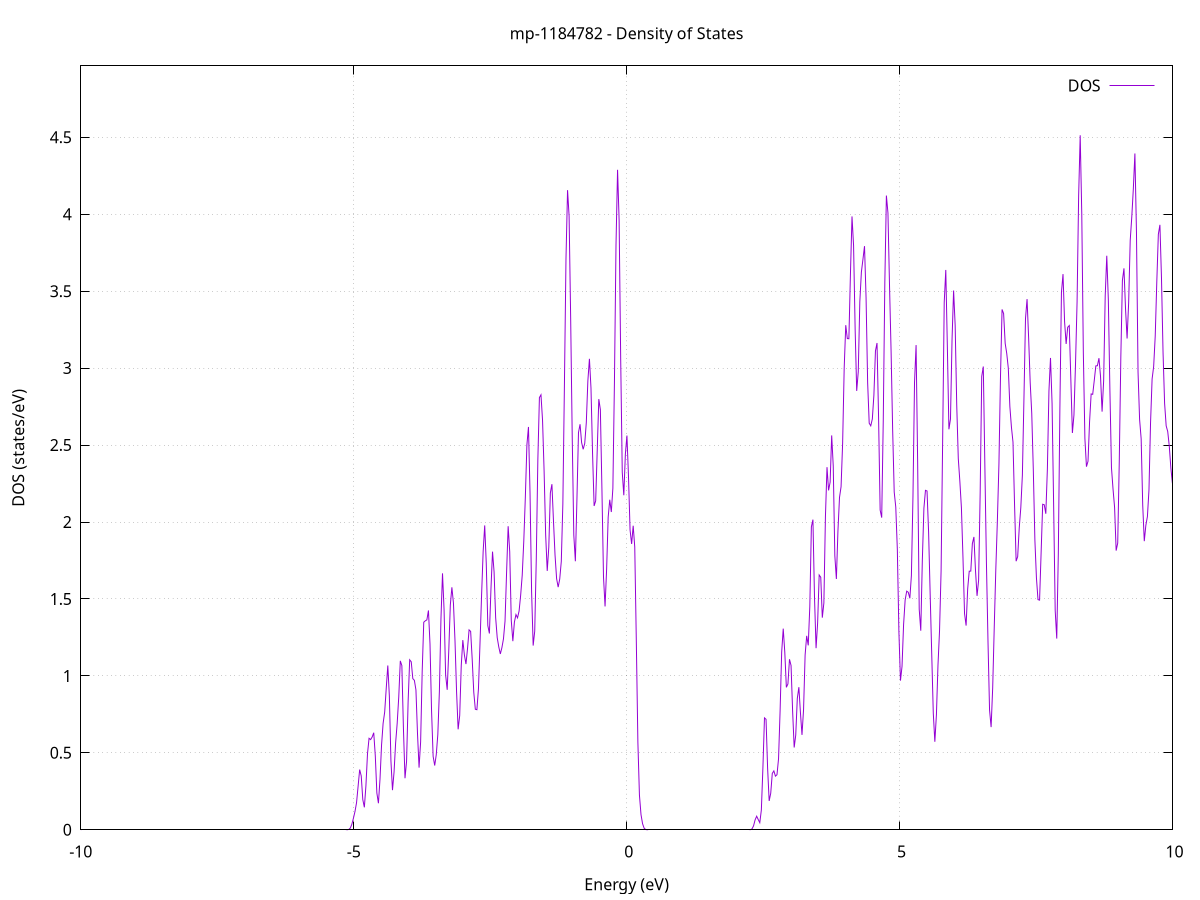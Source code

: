 set title 'mp-1184782 - Density of States'
set xlabel 'Energy (eV)'
set ylabel 'DOS (states/eV)'
set grid
set xrange [-10:10]
set yrange [0:4.964]
set xzeroaxis lt -1
set terminal png size 800,600
set output 'mp-1184782_dos_gnuplot.png'
plot '-' using 1:2 with lines title 'DOS'
-20.009600 0.000000
-19.980900 0.000000
-19.952300 0.000000
-19.923700 0.000000
-19.895000 0.000000
-19.866400 0.000000
-19.837800 0.000000
-19.809100 0.000000
-19.780500 0.000000
-19.751900 0.000000
-19.723200 0.000000
-19.694600 0.000000
-19.666000 0.000000
-19.637300 0.000000
-19.608700 0.000000
-19.580100 0.000000
-19.551400 0.000000
-19.522800 0.000000
-19.494200 0.000000
-19.465500 0.000000
-19.436900 0.000000
-19.408300 0.000000
-19.379600 0.000000
-19.351000 0.000000
-19.322400 0.000000
-19.293700 0.000000
-19.265100 0.000000
-19.236500 0.000000
-19.207800 0.000000
-19.179200 0.000000
-19.150600 0.000000
-19.121900 0.000000
-19.093300 0.000000
-19.064700 0.000000
-19.036000 0.000000
-19.007400 0.000000
-18.978800 0.000000
-18.950100 0.000000
-18.921500 0.000000
-18.892900 0.000000
-18.864200 0.000000
-18.835600 0.000000
-18.807000 0.000000
-18.778300 0.000000
-18.749700 0.000000
-18.721100 0.000000
-18.692400 0.000000
-18.663800 0.000000
-18.635200 0.000000
-18.606500 0.000000
-18.577900 0.000000
-18.549300 0.000000
-18.520600 0.000000
-18.492000 0.000000
-18.463400 0.000000
-18.434700 0.000000
-18.406100 0.000000
-18.377500 0.000000
-18.348800 0.000000
-18.320200 0.000000
-18.291600 0.000000
-18.262900 0.000000
-18.234300 0.000000
-18.205700 0.000000
-18.177000 0.000000
-18.148400 0.000000
-18.119800 0.000000
-18.091100 0.000000
-18.062500 0.000000
-18.033900 0.000000
-18.005200 0.000000
-17.976600 0.000000
-17.948000 0.000000
-17.919300 0.000000
-17.890700 0.000000
-17.862100 0.000000
-17.833400 0.000000
-17.804800 0.000000
-17.776100 0.000000
-17.747500 0.000000
-17.718900 0.000000
-17.690200 0.000000
-17.661600 0.000000
-17.633000 0.000000
-17.604300 0.000000
-17.575700 0.000200
-17.547100 0.007200
-17.518400 0.168900
-17.489800 2.108100
-17.461200 14.112600
-17.432500 50.822500
-17.403900 98.704500
-17.375300 103.528600
-17.346600 58.647800
-17.318000 17.920100
-17.289400 2.946100
-17.260700 0.259800
-17.232100 0.012200
-17.203500 0.000300
-17.174800 0.000000
-17.146200 0.000000
-17.117600 0.000000
-17.088900 0.000000
-17.060300 0.000000
-17.031700 0.000000
-17.003000 0.000000
-16.974400 0.000000
-16.945800 0.000000
-16.917100 0.000000
-16.888500 0.000000
-16.859900 0.000000
-16.831200 0.000000
-16.802600 0.000000
-16.774000 0.000000
-16.745300 0.000000
-16.716700 0.000000
-16.688100 0.000000
-16.659400 0.000000
-16.630800 0.000000
-16.602200 0.000000
-16.573500 0.000000
-16.544900 0.000000
-16.516300 0.000000
-16.487600 0.000000
-16.459000 0.000000
-16.430400 0.000000
-16.401700 0.000000
-16.373100 0.000000
-16.344500 0.000000
-16.315800 0.000000
-16.287200 0.000000
-16.258600 0.000000
-16.229900 0.000000
-16.201300 0.000000
-16.172700 0.000000
-16.144000 0.000000
-16.115400 0.000000
-16.086800 0.000000
-16.058100 0.000000
-16.029500 0.000000
-16.000900 0.000000
-15.972200 0.000000
-15.943600 0.000000
-15.915000 0.000000
-15.886300 0.000000
-15.857700 0.000000
-15.829100 0.000000
-15.800400 0.000000
-15.771800 0.000000
-15.743200 0.000000
-15.714500 0.000000
-15.685900 0.000000
-15.657300 0.000000
-15.628600 0.000000
-15.600000 0.000000
-15.571400 0.000000
-15.542700 0.000000
-15.514100 0.000000
-15.485500 0.000000
-15.456800 0.000000
-15.428200 0.000000
-15.399600 0.000000
-15.370900 0.000000
-15.342300 0.000000
-15.313700 0.000000
-15.285000 0.000000
-15.256400 0.000000
-15.227700 0.000000
-15.199100 0.000000
-15.170500 0.000000
-15.141800 0.000000
-15.113200 0.000000
-15.084600 0.000000
-15.055900 0.000000
-15.027300 0.000000
-14.998700 0.000000
-14.970000 0.000000
-14.941400 0.000000
-14.912800 0.000000
-14.884100 0.000000
-14.855500 0.000000
-14.826900 0.000000
-14.798200 0.000000
-14.769600 0.000000
-14.741000 0.000000
-14.712300 0.000000
-14.683700 0.000000
-14.655100 0.000000
-14.626400 0.000000
-14.597800 0.000000
-14.569200 0.000000
-14.540500 0.000000
-14.511900 0.000000
-14.483300 0.000000
-14.454600 0.000000
-14.426000 0.000000
-14.397400 0.000000
-14.368700 0.000000
-14.340100 0.000000
-14.311500 0.000000
-14.282800 0.000000
-14.254200 0.000000
-14.225600 0.000000
-14.196900 0.000000
-14.168300 0.000000
-14.139700 0.000000
-14.111000 0.000000
-14.082400 0.000000
-14.053800 0.000000
-14.025100 0.000000
-13.996500 0.000000
-13.967900 0.000000
-13.939200 0.000000
-13.910600 0.000000
-13.882000 0.000000
-13.853300 0.000000
-13.824700 0.000000
-13.796100 0.000000
-13.767400 0.000000
-13.738800 0.000000
-13.710200 0.000000
-13.681500 0.000000
-13.652900 0.000000
-13.624300 0.000000
-13.595600 0.000000
-13.567000 0.000000
-13.538400 0.000000
-13.509700 0.000000
-13.481100 0.000000
-13.452500 0.000000
-13.423800 0.000000
-13.395200 0.000000
-13.366600 0.000000
-13.337900 0.000000
-13.309300 0.000000
-13.280700 0.000000
-13.252000 0.000000
-13.223400 0.000000
-13.194800 0.000000
-13.166100 0.000000
-13.137500 0.000000
-13.108900 0.000000
-13.080200 0.000000
-13.051600 0.000000
-13.023000 0.000000
-12.994300 0.000000
-12.965700 0.000000
-12.937100 0.000000
-12.908400 0.000000
-12.879800 0.000000
-12.851200 0.000000
-12.822500 0.000000
-12.793900 0.000000
-12.765300 0.000000
-12.736600 0.000000
-12.708000 0.000000
-12.679400 0.000000
-12.650700 0.000000
-12.622100 0.000000
-12.593400 0.000000
-12.564800 0.000000
-12.536200 0.000000
-12.507500 0.000000
-12.478900 0.000000
-12.450300 0.000000
-12.421600 0.000000
-12.393000 0.000000
-12.364400 0.000000
-12.335700 0.000000
-12.307100 0.000000
-12.278500 0.000000
-12.249800 0.000000
-12.221200 0.000000
-12.192600 0.000000
-12.163900 0.000000
-12.135300 0.000000
-12.106700 0.000000
-12.078000 0.000000
-12.049400 0.000000
-12.020800 0.000000
-11.992100 0.000000
-11.963500 0.000000
-11.934900 0.000000
-11.906200 0.000000
-11.877600 0.000000
-11.849000 0.000000
-11.820300 0.000000
-11.791700 0.000000
-11.763100 0.000000
-11.734400 0.000000
-11.705800 0.000000
-11.677200 0.000000
-11.648500 0.000000
-11.619900 0.000000
-11.591300 0.000000
-11.562600 0.000000
-11.534000 0.000000
-11.505400 0.000000
-11.476700 0.000000
-11.448100 0.000000
-11.419500 0.000000
-11.390800 0.000000
-11.362200 0.000000
-11.333600 0.000000
-11.304900 0.000000
-11.276300 0.000000
-11.247700 0.000000
-11.219000 0.000000
-11.190400 0.000000
-11.161800 0.000000
-11.133100 0.000000
-11.104500 0.000000
-11.075900 0.000000
-11.047200 0.000000
-11.018600 0.000000
-10.990000 0.000000
-10.961300 0.000000
-10.932700 0.000000
-10.904100 0.001000
-10.875400 0.015600
-10.846800 0.142900
-10.818200 0.779100
-10.789500 2.747500
-10.760900 7.233100
-10.732300 16.437100
-10.703600 32.736500
-10.675000 53.286000
-10.646400 69.984600
-10.617700 79.419700
-10.589100 84.068600
-10.560500 84.716300
-10.531800 83.604900
-10.503200 86.024400
-10.474600 90.866500
-10.445900 90.489000
-10.417300 83.223900
-10.388700 73.594700
-10.360000 58.027000
-10.331400 34.004800
-10.302800 12.917500
-10.274100 2.966200
-10.245500 0.397800
-10.216900 0.030600
-10.188200 0.001300
-10.159600 0.000000
-10.131000 0.000000
-10.102300 0.000000
-10.073700 0.000000
-10.045000 0.000000
-10.016400 0.000000
-9.987800 0.000000
-9.959100 0.000000
-9.930500 0.000000
-9.901900 0.000000
-9.873200 0.000000
-9.844600 0.000000
-9.816000 0.000000
-9.787300 0.000000
-9.758700 0.000000
-9.730100 0.000000
-9.701400 0.000000
-9.672800 0.000000
-9.644200 0.000000
-9.615500 0.000000
-9.586900 0.000000
-9.558300 0.000000
-9.529600 0.000000
-9.501000 0.000000
-9.472400 0.000000
-9.443700 0.000000
-9.415100 0.000000
-9.386500 0.000000
-9.357800 0.000000
-9.329200 0.000000
-9.300600 0.000000
-9.271900 0.000000
-9.243300 0.000000
-9.214700 0.000000
-9.186000 0.000000
-9.157400 0.000000
-9.128800 0.000000
-9.100100 0.000000
-9.071500 0.000000
-9.042900 0.000000
-9.014200 0.000000
-8.985600 0.000000
-8.957000 0.000000
-8.928300 0.000000
-8.899700 0.000000
-8.871100 0.000000
-8.842400 0.000000
-8.813800 0.000000
-8.785200 0.000000
-8.756500 0.000000
-8.727900 0.000000
-8.699300 0.000000
-8.670600 0.000000
-8.642000 0.000000
-8.613400 0.000000
-8.584700 0.000000
-8.556100 0.000000
-8.527500 0.000000
-8.498800 0.000000
-8.470200 0.000000
-8.441600 0.000000
-8.412900 0.000000
-8.384300 0.000000
-8.355700 0.000000
-8.327000 0.000000
-8.298400 0.000000
-8.269800 0.000000
-8.241100 0.000000
-8.212500 0.000000
-8.183900 0.000000
-8.155200 0.000000
-8.126600 0.000000
-8.098000 0.000000
-8.069300 0.000000
-8.040700 0.000000
-8.012100 0.000000
-7.983400 0.000000
-7.954800 0.000000
-7.926200 0.000000
-7.897500 0.000000
-7.868900 0.000000
-7.840300 0.000000
-7.811600 0.000000
-7.783000 0.000000
-7.754400 0.000000
-7.725700 0.000000
-7.697100 0.000000
-7.668500 0.000000
-7.639800 0.000000
-7.611200 0.000000
-7.582600 0.000000
-7.553900 0.000000
-7.525300 0.000000
-7.496700 0.000000
-7.468000 0.000000
-7.439400 0.000000
-7.410700 0.000000
-7.382100 0.000000
-7.353500 0.000000
-7.324800 0.000000
-7.296200 0.000000
-7.267600 0.000000
-7.238900 0.000000
-7.210300 0.000000
-7.181700 0.000000
-7.153000 0.000000
-7.124400 0.000000
-7.095800 0.000000
-7.067100 0.000000
-7.038500 0.000000
-7.009900 0.000000
-6.981200 0.000000
-6.952600 0.000000
-6.924000 0.000000
-6.895300 0.000000
-6.866700 0.000000
-6.838100 0.000000
-6.809400 0.000000
-6.780800 0.000000
-6.752200 0.000000
-6.723500 0.000000
-6.694900 0.000000
-6.666300 0.000000
-6.637600 0.000000
-6.609000 0.000000
-6.580400 0.000000
-6.551700 0.000000
-6.523100 0.000000
-6.494500 0.000000
-6.465800 0.000000
-6.437200 0.000000
-6.408600 0.000000
-6.379900 0.000000
-6.351300 0.000000
-6.322700 0.000000
-6.294000 0.000000
-6.265400 0.000000
-6.236800 0.000000
-6.208100 0.000000
-6.179500 0.000000
-6.150900 0.000000
-6.122200 0.000000
-6.093600 0.000000
-6.065000 0.000000
-6.036300 0.000000
-6.007700 0.000000
-5.979100 0.000000
-5.950400 0.000000
-5.921800 0.000000
-5.893200 0.000000
-5.864500 0.000000
-5.835900 0.000000
-5.807300 0.000000
-5.778600 0.000000
-5.750000 0.000000
-5.721400 0.000000
-5.692700 0.000000
-5.664100 0.000000
-5.635500 0.000000
-5.606800 0.000000
-5.578200 0.000000
-5.549600 0.000000
-5.520900 0.000000
-5.492300 0.000000
-5.463700 0.000000
-5.435000 0.000000
-5.406400 0.000000
-5.377800 0.000000
-5.349100 0.000000
-5.320500 0.000000
-5.291900 0.000000
-5.263200 0.000000
-5.234600 0.000000
-5.206000 0.000000
-5.177300 0.000000
-5.148700 0.000000
-5.120100 0.000200
-5.091400 0.002000
-5.062800 0.011100
-5.034200 0.035800
-5.005500 0.074800
-4.976900 0.118400
-4.948300 0.175700
-4.919600 0.282800
-4.891000 0.391100
-4.862300 0.349700
-4.833700 0.196100
-4.805100 0.145900
-4.776400 0.286200
-4.747800 0.493100
-4.719200 0.594400
-4.690500 0.586100
-4.661900 0.603000
-4.633300 0.630700
-4.604600 0.479900
-4.576000 0.239100
-4.547400 0.172400
-4.518700 0.327500
-4.490100 0.550400
-4.461500 0.691500
-4.432800 0.764900
-4.404200 0.919300
-4.375600 1.067400
-4.346900 0.868000
-4.318300 0.448400
-4.289700 0.257600
-4.261000 0.375200
-4.232400 0.564500
-4.203800 0.691000
-4.175100 0.862700
-4.146500 1.097700
-4.117900 1.066600
-4.089200 0.657700
-4.060600 0.334800
-4.032000 0.443500
-4.003300 0.832800
-3.974700 1.104500
-3.946100 1.091500
-3.917400 0.982300
-3.888800 0.971100
-3.860200 0.908900
-3.831500 0.624500
-3.802900 0.403700
-3.774300 0.570900
-3.745600 1.029200
-3.717000 1.348800
-3.688400 1.357800
-3.659700 1.364000
-3.631100 1.425200
-3.602500 1.207300
-3.573800 0.770100
-3.545200 0.477400
-3.516600 0.417400
-3.487900 0.487500
-3.459300 0.618900
-3.430700 0.897800
-3.402000 1.369000
-3.373400 1.666400
-3.344800 1.430300
-3.316100 1.005400
-3.287500 0.909600
-3.258900 1.161500
-3.230200 1.460700
-3.201600 1.575400
-3.173000 1.473100
-3.144300 1.225500
-3.115700 0.896300
-3.087100 0.652800
-3.058400 0.742300
-3.029800 1.068800
-3.001200 1.232600
-2.972500 1.135900
-2.943900 1.076900
-2.915300 1.176600
-2.886600 1.299000
-2.858000 1.289200
-2.829400 1.108200
-2.800700 0.893300
-2.772100 0.783200
-2.743500 0.780200
-2.714800 0.916600
-2.686200 1.215500
-2.657600 1.523700
-2.628900 1.807800
-2.600300 1.977600
-2.571700 1.730500
-2.543000 1.326700
-2.514400 1.275600
-2.485800 1.564100
-2.457100 1.807300
-2.428500 1.675800
-2.399900 1.378600
-2.371200 1.248500
-2.342600 1.188500
-2.314000 1.142600
-2.285300 1.183400
-2.256700 1.240600
-2.228000 1.355900
-2.199400 1.673400
-2.170800 1.972500
-2.142100 1.806500
-2.113500 1.360400
-2.084900 1.225800
-2.056200 1.349700
-2.027600 1.398600
-1.999000 1.377200
-1.970300 1.421800
-1.941700 1.524300
-1.913100 1.653900
-1.884400 1.876000
-1.855800 2.161900
-1.827200 2.501900
-1.798500 2.617600
-1.769900 2.188000
-1.741300 1.547600
-1.712600 1.196900
-1.684000 1.290100
-1.655400 1.760100
-1.626700 2.406100
-1.598100 2.808700
-1.569500 2.826500
-1.540800 2.661400
-1.512200 2.331000
-1.483600 1.916200
-1.454900 1.682100
-1.426300 1.836300
-1.397700 2.189000
-1.369000 2.245700
-1.340400 2.005800
-1.311800 1.784500
-1.283100 1.631600
-1.254500 1.576800
-1.225900 1.629400
-1.197200 1.744300
-1.168600 2.119400
-1.140000 2.888700
-1.111300 3.709500
-1.082700 4.156500
-1.054100 3.987100
-1.025400 3.320300
-0.996800 2.548400
-0.968200 1.914900
-0.939500 1.744900
-0.910900 2.145800
-0.882300 2.580800
-0.853600 2.635200
-0.825000 2.516200
-0.796400 2.472500
-0.767700 2.510600
-0.739100 2.645900
-0.710500 2.917200
-0.681800 3.060500
-0.653200 2.870300
-0.624600 2.446400
-0.595900 2.104300
-0.567300 2.137400
-0.538700 2.466800
-0.510000 2.798700
-0.481400 2.730600
-0.452800 2.213100
-0.424100 1.642900
-0.395500 1.451100
-0.366900 1.692200
-0.338200 2.031800
-0.309600 2.144600
-0.281000 2.065000
-0.252300 2.218900
-0.223700 2.906000
-0.195100 3.797800
-0.166400 4.288800
-0.137800 3.960800
-0.109200 3.063400
-0.080500 2.323800
-0.051900 2.173800
-0.023300 2.441800
0.005400 2.561800
0.034000 2.295100
0.062600 1.948400
0.091300 1.857300
0.119900 1.975700
0.148500 1.837900
0.177200 1.225300
0.205800 0.569600
0.234400 0.225200
0.263100 0.098500
0.291700 0.039300
0.320400 0.010400
0.349000 0.001600
0.377600 0.000100
0.406300 0.000000
0.434900 0.000000
0.463500 0.000000
0.492200 0.000000
0.520800 0.000000
0.549400 0.000000
0.578100 0.000000
0.606700 0.000000
0.635300 0.000000
0.664000 0.000000
0.692600 0.000000
0.721200 0.000000
0.749900 0.000000
0.778500 0.000000
0.807100 0.000000
0.835800 0.000000
0.864400 0.000000
0.893000 0.000000
0.921700 0.000000
0.950300 0.000000
0.978900 0.000000
1.007600 0.000000
1.036200 0.000000
1.064800 0.000000
1.093500 0.000000
1.122100 0.000000
1.150700 0.000000
1.179400 0.000000
1.208000 0.000000
1.236600 0.000000
1.265300 0.000000
1.293900 0.000000
1.322500 0.000000
1.351200 0.000000
1.379800 0.000000
1.408400 0.000000
1.437100 0.000000
1.465700 0.000000
1.494300 0.000000
1.523000 0.000000
1.551600 0.000000
1.580200 0.000000
1.608900 0.000000
1.637500 0.000000
1.666100 0.000000
1.694800 0.000000
1.723400 0.000000
1.752000 0.000000
1.780700 0.000000
1.809300 0.000000
1.837900 0.000000
1.866600 0.000000
1.895200 0.000000
1.923800 0.000000
1.952500 0.000000
1.981100 0.000000
2.009700 0.000000
2.038400 0.000000
2.067000 0.000000
2.095600 0.000000
2.124300 0.000000
2.152900 0.000000
2.181500 0.000000
2.210200 0.000000
2.238800 0.000000
2.267400 0.000600
2.296100 0.005300
2.324700 0.025300
2.353300 0.064300
2.382000 0.088000
2.410600 0.066400
2.439200 0.046000
2.467900 0.128700
2.496500 0.405000
2.525100 0.727000
2.553800 0.717800
2.582400 0.400100
2.611000 0.187500
2.639700 0.237700
2.668300 0.366500
2.696900 0.382500
2.725600 0.348500
2.754200 0.357600
2.782800 0.461800
2.811500 0.774800
2.840100 1.154700
2.868700 1.306900
2.897400 1.152100
2.926000 0.925600
2.954700 0.947600
2.983300 1.108100
3.011900 1.067500
3.040600 0.771200
3.069200 0.534800
3.097800 0.615200
3.126500 0.853400
3.155100 0.926600
3.183700 0.761800
3.212400 0.616600
3.241000 0.780900
3.269600 1.135700
3.298300 1.260100
3.326900 1.198400
3.355500 1.450900
3.384200 1.968400
3.412800 2.015400
3.441400 1.513700
3.470100 1.180000
3.498700 1.343700
3.527300 1.655600
3.556000 1.641100
3.584600 1.378400
3.613200 1.473800
3.641900 2.035700
3.670500 2.356400
3.699100 2.205500
3.727800 2.258800
3.756400 2.562400
3.785000 2.363400
3.813700 1.781700
3.842300 1.629600
3.870900 1.941900
3.899600 2.159800
3.928200 2.229300
3.956800 2.511200
3.985500 3.001400
4.014100 3.279000
4.042700 3.191800
4.071400 3.190900
4.100000 3.612700
4.128600 3.985600
4.157300 3.796900
4.185900 3.256100
4.214500 2.851800
4.243200 2.976300
4.271800 3.431400
4.300400 3.623900
4.329100 3.707000
4.357700 3.792600
4.386300 3.455800
4.415000 2.906100
4.443600 2.641900
4.472200 2.625000
4.500900 2.669300
4.529500 2.823600
4.558100 3.111300
4.586800 3.163100
4.615400 2.678600
4.644000 2.077800
4.672700 2.028400
4.701300 2.662200
4.729900 3.557100
4.758600 4.121200
4.787200 4.008200
4.815800 3.536400
4.844500 3.112200
4.873100 2.601200
4.901700 2.195100
4.930400 2.096800
4.959000 1.822900
4.987600 1.288900
5.016300 0.969100
5.044900 1.061300
5.073500 1.332900
5.102200 1.493300
5.130800 1.550600
5.159400 1.543300
5.188100 1.504500
5.216700 1.651900
5.245300 2.165500
5.274000 2.908000
5.302600 3.149700
5.331200 2.388400
5.359900 1.433000
5.388500 1.293600
5.417100 1.752300
5.445800 2.089800
5.474400 2.205700
5.503100 2.201500
5.531700 1.935600
5.560300 1.533500
5.589000 1.143700
5.617600 0.758600
5.646200 0.572000
5.674900 0.747000
5.703500 1.068600
5.732100 1.292800
5.760800 1.682900
5.789400 2.537100
5.818000 3.426800
5.846700 3.637800
5.875300 3.141400
5.903900 2.602400
5.932600 2.669000
5.961200 3.183800
5.989800 3.504200
6.018500 3.277500
6.047100 2.760100
6.075700 2.412400
6.104400 2.263800
6.133000 2.092300
6.161600 1.767500
6.190300 1.404700
6.218900 1.326800
6.247500 1.564900
6.276200 1.680400
6.304800 1.681000
6.333400 1.859700
6.362100 1.902900
6.390700 1.686100
6.419300 1.520000
6.448000 1.620600
6.476600 2.191800
6.505200 2.946600
6.533900 3.010300
6.562500 2.364700
6.591100 1.735700
6.619800 1.225700
6.648400 0.778400
6.677000 0.667300
6.705700 0.920800
6.734300 1.314000
6.762900 1.690200
6.791600 2.006100
6.820200 2.375700
6.848800 2.943600
6.877500 3.381300
6.906100 3.354400
6.934700 3.160700
6.963400 3.095400
6.992000 2.999300
7.020600 2.750200
7.049300 2.616500
7.077900 2.519000
7.106500 2.111800
7.135200 1.745300
7.163800 1.775200
7.192400 1.961900
7.221100 2.094200
7.249700 2.304100
7.278300 2.797800
7.307000 3.321700
7.335600 3.448500
7.364200 3.197700
7.392900 2.908000
7.421500 2.705700
7.450100 2.339500
7.478800 1.884000
7.507400 1.636900
7.536000 1.495600
7.564700 1.492300
7.593300 1.802600
7.621900 2.115200
7.650600 2.112100
7.679200 2.053700
7.707800 2.343800
7.736500 2.851300
7.765100 3.066100
7.793700 2.771100
7.822400 2.111400
7.851000 1.425000
7.879600 1.242500
7.908300 1.794000
7.936900 2.736400
7.965500 3.491400
7.994200 3.610800
8.022800 3.302900
8.051400 3.156800
8.080100 3.265400
8.108700 3.276600
8.137400 2.929400
8.166000 2.578400
8.194600 2.694600
8.223300 3.028100
8.251900 3.430400
8.280500 4.119200
8.309200 4.512800
8.337800 4.002600
8.366400 3.104600
8.395100 2.543000
8.423700 2.359600
8.452300 2.395000
8.481000 2.652800
8.509600 2.832100
8.538200 2.829700
8.566900 2.920200
8.595500 3.014500
8.624100 3.015500
8.652800 3.064600
8.681400 2.946800
8.710000 2.717000
8.738700 2.917500
8.767300 3.470300
8.795900 3.730100
8.824600 3.444900
8.853200 2.858600
8.881800 2.353300
8.910500 2.214400
8.939100 2.095200
8.967700 1.814100
8.996400 1.863100
9.025000 2.394800
9.053600 3.075300
9.082300 3.569800
9.110900 3.648300
9.139500 3.385800
9.168200 3.192300
9.196800 3.424500
9.225400 3.830200
9.254100 3.982500
9.282700 4.166200
9.311300 4.394800
9.340000 3.880800
9.368600 2.975800
9.397200 2.666800
9.425900 2.540500
9.454500 2.108700
9.483100 1.875500
9.511800 1.978100
9.540400 2.035500
9.569000 2.208700
9.597700 2.643200
9.626300 2.928800
9.654900 3.011100
9.683600 3.208600
9.712200 3.559000
9.740800 3.869600
9.769500 3.931000
9.798100 3.587000
9.826700 3.103200
9.855400 2.770800
9.884000 2.624900
9.912600 2.587800
9.941300 2.492000
9.969900 2.351300
9.998500 2.251000
10.027200 2.592400
10.055800 3.507900
10.084400 3.990500
10.113100 3.478400
10.141700 2.728100
10.170300 2.284000
10.199000 2.008800
10.227600 1.913100
10.256200 2.207600
10.284900 2.779400
10.313500 3.072900
10.342100 2.874900
10.370800 2.760700
10.399400 2.898000
10.428000 2.968400
10.456700 2.988200
10.485300 2.968600
10.513900 2.792600
10.542600 2.696500
10.571200 2.851000
10.599800 2.681000
10.628500 1.962000
10.657100 1.549300
10.685800 1.776800
10.714400 1.884300
10.743000 1.595600
10.771700 1.344800
10.800300 1.478900
10.828900 2.265000
10.857600 3.264600
10.886200 3.498500
10.914800 3.039000
10.943500 2.633300
10.972100 2.565100
11.000700 2.648000
11.029400 2.490700
11.058000 2.086400
11.086600 1.802200
11.115300 1.771200
11.143900 1.898300
11.172500 2.145400
11.201200 2.559900
11.229800 2.907800
11.258400 2.814500
11.287100 2.440200
11.315700 2.105500
11.344300 1.855700
11.373000 1.786000
11.401600 2.009900
11.430200 2.252900
11.458900 2.205300
11.487500 1.864400
11.516100 1.500900
11.544800 1.306900
11.573400 1.296300
11.602000 1.454600
11.630700 1.505600
11.659300 1.404200
11.687900 1.577400
11.716600 1.999900
11.745200 2.213600
11.773800 2.238100
11.802500 2.310400
11.831100 2.512500
11.859700 2.842300
11.888400 2.933900
11.917000 2.524600
11.945600 1.988400
11.974300 1.572300
12.002900 1.225500
12.031500 1.072600
12.060200 1.306600
12.088800 1.902500
12.117400 2.423100
12.146100 2.397800
12.174700 2.045000
12.203300 1.765700
12.232000 1.582100
12.260600 1.746600
12.289200 2.244500
12.317900 2.533700
12.346500 2.554000
12.375100 2.440700
12.403800 2.164400
12.432400 1.906900
12.461000 1.771500
12.489700 1.654600
12.518300 1.575300
12.546900 1.678400
12.575600 1.946200
12.604200 2.189700
12.632800 2.346200
12.661500 2.540700
12.690100 2.845800
12.718700 2.932600
12.747400 2.439000
12.776000 1.677500
12.804600 1.091700
12.833300 0.856800
12.861900 1.065500
12.890500 1.533400
12.919200 1.803200
12.947800 1.701900
12.976400 1.528800
13.005100 1.543400
13.033700 1.774700
13.062300 2.205400
13.091000 2.512500
13.119600 2.322300
13.148200 1.937700
13.176900 1.723300
13.205500 1.582300
13.234100 1.500700
13.262800 1.743300
13.291400 2.376900
13.320100 2.804600
13.348700 2.636800
13.377300 2.361300
13.406000 2.205500
13.434600 1.829200
13.463200 1.404500
13.491900 1.411300
13.520500 1.777700
13.549100 2.214000
13.577800 2.697900
13.606400 3.112000
13.635000 3.028200
13.663700 2.470200
13.692300 2.097800
13.720900 2.036100
13.749600 1.848000
13.778200 1.483700
13.806800 1.197800
13.835500 1.176600
13.864100 1.283900
13.892700 1.337700
13.921400 1.374500
13.950000 1.330100
13.978600 1.212900
14.007300 1.281400
14.035900 1.829000
14.064500 2.825100
14.093200 3.680300
14.121800 3.865100
14.150400 3.660000
14.179100 3.390600
14.207700 2.863000
14.236300 2.206100
14.265000 1.700700
14.293600 1.427000
14.322200 1.461000
14.350900 1.800000
14.379500 2.384500
14.408100 2.737700
14.436800 2.475000
14.465400 2.114500
14.494000 2.158500
14.522700 2.430200
14.551300 2.675300
14.579900 2.933500
14.608600 3.149300
14.637200 2.842800
14.665800 2.066800
14.694500 1.597500
14.723100 1.823300
14.751700 2.523800
14.780400 3.051300
14.809000 2.978700
14.837600 2.745700
14.866300 2.810800
14.894900 2.866900
14.923500 2.603600
14.952200 2.407100
14.980800 2.883700
15.009400 3.942000
15.038100 4.671700
15.066700 4.395500
15.095300 3.739400
15.124000 3.558400
15.152600 3.652600
15.181200 3.604900
15.209900 3.588600
15.238500 3.848200
15.267100 4.139700
15.295800 3.982200
15.324400 3.503100
15.353000 3.245600
15.381700 3.124600
15.410300 2.809600
15.438900 2.478800
15.467600 2.445400
15.496200 2.555000
15.524800 2.572000
15.553500 2.568800
15.582100 2.776400
15.610700 3.402100
15.639400 4.078700
15.668000 4.088200
15.696600 3.765400
15.725300 4.109200
15.753900 4.883600
15.782500 5.171300
15.811200 4.604400
15.839800 3.581100
15.868500 2.948300
15.897100 2.965500
15.925700 3.291000
15.954400 3.747800
15.983000 4.218200
16.011600 4.586700
16.040300 4.708700
16.068900 4.190700
16.097500 3.169200
16.126200 2.400600
16.154800 2.371700
16.183400 2.847000
16.212100 3.096100
16.240700 2.749400
16.269300 2.399100
16.298000 2.528600
16.326600 2.711700
16.355200 2.580500
16.383900 2.337000
16.412500 2.272600
16.441100 2.458000
16.469800 2.625400
16.498400 2.448400
16.527000 2.271700
16.555700 2.484000
16.584300 2.678600
16.612900 2.514100
16.641600 2.273000
16.670200 2.044500
16.698800 1.815700
16.727500 1.912900
16.756100 2.440900
16.784700 2.846100
16.813400 2.857400
16.842000 2.884900
16.870600 2.855600
16.899300 2.463100
16.927900 2.056200
16.956500 2.047200
16.985200 2.192400
17.013800 2.241100
17.042400 2.292400
17.071100 2.398100
17.099700 2.481600
17.128300 2.554800
17.157000 2.863600
17.185600 3.318000
17.214200 3.559200
17.242900 3.491600
17.271500 3.259300
17.300100 3.058000
17.328800 2.956700
17.357400 2.941200
17.386000 2.952200
17.414700 2.952000
17.443300 2.704000
17.471900 2.092800
17.500600 1.705600
17.529200 1.971500
17.557800 2.538000
17.586500 2.909700
17.615100 2.938400
17.643700 2.787600
17.672400 2.843100
17.701000 3.540500
17.729600 4.527700
17.758300 4.644700
17.786900 3.825800
17.815500 3.323100
17.844200 3.721100
17.872800 4.321500
17.901400 4.189100
17.930100 3.353100
17.958700 2.609200
17.987300 2.436400
18.016000 2.651500
18.044600 2.775800
18.073200 2.554800
18.101900 2.397800
18.130500 3.008200
18.159100 4.148500
18.187800 4.685300
18.216400 4.296700
18.245000 3.552500
18.273700 2.807500
18.302300 2.286900
18.330900 2.283500
18.359600 2.712400
18.388200 3.063400
18.416800 3.028500
18.445500 2.779600
18.474100 2.820100
18.502800 3.399300
18.531400 3.990300
18.560000 4.044300
18.588700 3.724100
18.617300 3.261200
18.645900 2.632900
18.674600 2.179700
18.703200 2.448400
18.731800 3.371200
18.760500 4.331700
18.789100 4.800300
18.817700 4.569000
18.846400 3.956700
18.875000 3.817200
18.903600 4.438200
18.932300 4.922100
18.960900 4.437200
18.989500 3.341500
19.018200 2.667200
19.046800 2.882000
19.075400 3.445400
19.104100 3.788000
19.132700 3.904400
19.161300 4.011300
19.190000 4.106400
19.218600 4.137600
19.247200 4.176400
19.275900 4.320600
19.304500 4.662100
19.333100 4.903000
19.361800 4.450400
19.390400 3.529200
19.419000 3.069700
19.447700 3.418800
19.476300 4.192400
19.504900 4.793500
19.533600 4.948000
19.562200 4.684500
19.590800 4.401000
19.619500 4.801900
19.648100 5.587700
19.676700 5.690700
19.705400 5.024600
19.734000 4.194300
19.762600 3.723700
19.791300 3.754500
19.819900 3.815900
19.848500 3.597000
19.877200 3.241400
19.905800 3.259600
19.934400 4.031200
19.963100 4.925100
19.991700 5.045700
20.020300 4.520700
20.049000 4.024600
20.077600 3.951900
20.106200 4.555600
20.134900 5.410400
20.163500 5.616700
20.192100 5.076400
20.220800 4.106900
20.249400 2.991900
20.278000 2.417600
20.306700 2.826000
20.335300 3.966300
20.363900 5.244400
20.392600 5.901500
20.421200 5.879200
20.449800 5.778500
20.478500 5.329500
20.507100 4.285000
20.535700 3.520400
20.564400 3.423800
20.593000 3.331700
20.621600 3.140900
20.650300 3.333600
20.678900 4.005700
20.707500 4.913600
20.736200 5.301500
20.764800 4.729100
20.793400 4.084200
20.822100 4.125800
20.850700 4.579400
20.879300 4.921000
20.908000 4.889000
20.936600 4.724300
20.965200 4.576800
20.993900 4.360300
21.022500 4.186100
21.051200 4.090900
21.079800 3.952500
21.108400 3.991500
21.137100 4.370000
21.165700 4.700100
21.194300 4.691900
21.223000 4.535300
21.251600 4.449200
21.280200 4.357900
21.308900 4.190100
21.337500 3.815900
21.366100 3.408700
21.394800 3.570100
21.423400 4.222100
21.452000 4.812900
21.480700 5.088100
21.509300 4.811300
21.537900 4.501900
21.566600 4.758200
21.595200 5.119400
21.623800 5.434900
21.652500 5.835200
21.681100 5.571000
21.709700 4.413400
21.738400 3.662300
21.767000 3.729700
21.795600 3.639400
21.824300 3.435700
21.852900 3.974100
21.881500 4.979500
21.910200 5.495600
21.938800 5.694300
21.967400 6.100900
21.996100 6.095700
22.024700 5.265700
22.053300 4.291200
22.082000 3.808500
22.110600 3.980800
22.139200 4.617400
22.167900 5.129300
22.196500 5.236500
22.225100 5.158300
22.253800 4.898500
22.282400 4.794000
22.311000 5.033900
22.339700 4.879100
22.368300 4.240100
22.396900 3.722000
22.425600 3.329400
22.454200 3.099400
22.482800 3.335700
22.511500 4.078200
22.540100 4.860200
22.568700 5.250100
22.597400 5.416300
22.626000 5.490000
22.654600 5.274200
22.683300 4.874100
22.711900 4.865200
22.740500 5.060700
22.769200 4.865200
22.797800 4.353400
22.826400 4.137000
22.855100 4.473200
22.883700 4.778800
22.912300 4.474400
22.941000 3.814200
22.969600 3.461300
22.998200 3.493100
23.026900 3.738600
23.055500 4.155400
23.084100 4.250600
23.112800 3.690800
23.141400 3.070700
23.170000 3.180700
23.198700 3.941000
23.227300 4.620900
23.255900 4.826500
23.284600 4.692200
23.313200 4.726000
23.341800 4.978600
23.370500 5.163500
23.399100 5.239900
23.427700 5.353400
23.456400 5.601100
23.485000 5.814900
23.513600 5.961500
23.542300 5.960300
23.570900 5.513600
23.599500 4.749400
23.628200 4.416700
23.656800 4.776900
23.685500 5.326200
23.714100 5.583800
23.742700 5.442300
23.771400 5.021800
23.800000 4.475900
23.828600 4.051900
23.857300 3.995600
23.885900 4.281200
23.914500 4.673800
23.943200 4.708100
23.971800 4.311900
24.000400 3.974100
24.029100 4.096700
24.057700 4.769100
24.086300 5.455800
24.115000 5.358700
24.143600 4.484800
24.172200 3.367400
24.200900 2.369300
24.229500 1.962900
24.258100 2.304600
24.286800 3.079300
24.315400 4.082100
24.344000 5.184100
24.372700 5.941900
24.401300 6.287900
24.429900 6.408000
24.458600 6.094500
24.487200 5.497600
24.515800 5.113600
24.544500 5.139100
24.573100 5.340200
24.601700 5.242100
24.630400 4.849800
24.659000 4.734400
24.687600 4.853100
24.716300 4.690500
24.744900 4.224300
24.773500 4.100800
24.802200 4.775500
24.830800 5.945500
24.859400 6.636700
24.888100 6.047500
24.916700 4.890600
24.945300 4.433800
24.974000 4.780900
25.002600 5.112700
25.031200 5.193200
25.059900 5.302400
25.088500 5.412200
25.117100 5.173500
25.145800 4.334500
25.174400 3.481000
25.203000 3.434500
25.231700 4.026400
25.260300 4.564200
25.288900 4.765100
25.317600 4.915100
25.346200 5.249400
25.374800 5.435300
25.403500 5.263800
25.432100 5.077200
25.460700 5.036400
25.489400 5.163700
25.518000 5.527300
25.546600 5.678700
25.575300 5.448200
25.603900 5.548800
25.632500 6.192200
25.661200 6.497200
25.689800 5.905300
25.718400 5.082300
25.747100 4.645700
25.775700 4.373400
25.804300 4.025900
25.833000 3.872600
25.861600 4.086400
25.890200 4.584900
25.918900 5.224000
25.947500 5.297400
25.976100 4.648600
26.004800 4.231100
26.033400 4.334300
26.062000 4.271700
26.090700 3.910800
26.119300 3.749600
26.147900 4.064400
26.176600 4.984200
26.205200 6.027900
26.233900 6.045400
26.262500 4.907900
26.291100 3.730100
26.319800 3.280600
26.348400 3.736000
26.377000 4.999400
26.405700 6.274400
26.434300 6.715000
26.462900 6.423900
26.491600 5.723900
26.520200 4.807500
26.548800 4.179900
26.577500 4.026600
26.606100 4.106800
26.634700 4.354400
26.663400 4.588300
26.692000 4.345900
26.720600 3.792100
26.749300 3.693000
26.777900 4.147600
26.806500 4.575100
26.835200 4.788600
26.863800 4.904000
26.892400 4.915000
26.921100 4.950800
26.949700 5.183200
26.978300 5.613700
27.007000 6.090300
27.035600 6.219700
27.064200 5.808700
27.092900 5.238200
27.121500 4.907000
27.150100 4.875800
27.178800 4.995200
27.207400 4.998800
27.236000 5.059900
27.264700 5.610500
27.293300 6.180300
27.321900 5.879200
27.350600 5.127800
27.379200 4.904200
27.407800 4.974600
27.436500 4.755200
27.465100 4.744100
27.493700 5.300700
27.522400 5.627200
27.551000 5.364100
27.579600 5.077000
27.608300 4.783700
27.636900 4.302900
27.665500 3.947000
27.694200 3.931800
27.722800 4.268800
27.751400 4.814200
27.780100 5.138100
27.808700 5.047900
27.837300 4.682100
27.866000 4.166700
27.894600 3.758200
27.923200 3.537500
27.951900 3.351600
27.980500 3.498200
28.009100 4.128500
28.037800 4.341800
28.066400 3.718800
28.095000 2.983000
28.123700 2.672700
28.152300 2.816100
28.180900 3.251900
28.209600 3.567200
28.238200 3.553100
28.266800 3.408300
28.295500 3.057200
28.324100 2.639800
28.352700 2.821200
28.381400 3.598200
28.410000 4.210300
28.438600 4.128300
28.467300 3.430100
28.495900 2.746100
28.524500 2.826600
28.553200 3.783900
28.581800 4.491000
28.610400 4.138000
28.639100 3.625500
28.667700 3.766700
28.696300 4.198400
28.725000 4.410900
28.753600 4.376000
28.782200 4.312400
28.810900 4.314200
28.839500 4.246700
28.868200 4.016100
28.896800 3.755300
28.925400 3.694900
28.954100 3.758200
28.982700 3.705700
29.011300 3.649300
29.040000 3.763800
29.068600 3.784300
29.097200 3.590000
29.125900 3.221200
29.154500 2.627600
29.183100 2.276600
29.211800 2.460600
29.240400 2.663300
29.269000 2.586100
29.297700 2.799300
29.326300 3.670100
29.354900 4.400100
29.383600 4.357000
29.412200 3.955900
29.440800 3.634400
29.469500 3.857100
29.498100 4.838300
29.526700 5.729100
29.555400 5.628400
29.584000 4.853200
29.612600 4.167900
29.641300 3.870600
29.669900 3.920400
29.698500 4.194800
29.727200 4.568300
29.755800 4.768200
29.784400 4.397500
29.813100 3.781300
29.841700 3.667400
29.870300 4.058600
29.899000 4.405500
29.927600 4.381500
29.956200 4.200500
29.984900 4.307000
30.013500 4.640800
30.042100 4.742100
30.070800 4.520600
30.099400 4.014700
30.128000 3.311300
30.156700 2.838700
30.185300 2.941100
30.213900 3.424800
30.242600 3.948000
30.271200 4.547800
30.299800 5.169100
30.328500 5.291500
30.357100 4.929700
30.385700 4.644500
30.414400 4.634300
30.443000 4.693100
30.471600 4.617100
30.500300 4.404100
30.528900 4.233300
30.557500 4.204300
30.586200 4.300000
30.614800 4.697700
30.643400 5.128100
30.672100 4.844400
30.700700 4.064500
30.729300 3.753400
30.758000 4.050100
30.786600 4.347800
30.815200 4.382800
30.843900 4.407600
30.872500 4.401400
30.901100 4.016400
30.929800 3.550100
30.958400 3.835200
30.987000 4.924200
31.015700 5.763400
31.044300 5.784100
31.072900 5.388100
31.101600 4.970100
31.130200 4.840600
31.158800 5.383700
31.187500 6.530000
31.216100 7.399600
31.244700 7.263800
31.273400 6.341700
31.302000 5.341100
31.330600 4.799500
31.359300 4.628600
31.387900 4.577300
31.416600 4.755200
31.445200 5.053000
31.473800 5.062000
31.502500 5.101600
31.531100 5.583200
31.559700 5.867800
31.588400 5.394700
31.617000 4.688800
31.645600 4.690100
31.674300 5.497500
31.702900 6.114900
31.731500 6.020200
31.760200 5.688700
31.788800 5.722800
31.817400 6.370000
31.846100 7.286300
31.874700 8.053500
31.903300 8.516300
31.932000 8.150800
31.960600 6.937600
31.989200 6.081800
32.017900 6.161300
32.046500 6.392100
32.075100 6.055200
32.103800 5.433000
32.132400 5.334600
32.161000 5.701600
32.189700 5.946700
32.218300 6.115000
32.246900 6.161200
32.275600 5.743800
32.304200 5.431800
32.332800 6.051000
32.361500 6.948700
32.390100 7.180600
32.418700 7.188100
32.447400 7.413300
32.476000 7.428300
32.504600 7.113900
32.533300 6.908300
32.561900 6.835000
32.590500 6.816300
32.619200 6.828200
32.647800 6.667100
32.676400 6.409100
32.705100 6.408500
32.733700 6.494100
32.762300 6.458400
32.791000 6.832800
32.819600 7.865700
32.848200 8.582700
32.876900 7.889700
32.905500 6.282300
32.934100 5.284400
32.962800 5.725200
32.991400 7.003300
33.020000 7.596100
33.048700 6.931800
33.077300 6.080800
33.105900 6.082200
33.134600 6.370100
33.163200 5.914100
33.191800 5.011100
33.220500 4.249600
33.249100 3.805200
33.277700 3.874200
33.306400 4.408300
33.335000 5.052600
33.363600 5.440900
33.392300 5.377700
33.420900 5.014800
33.449500 4.743700
33.478200 4.732400
33.506800 4.814900
33.535400 4.684400
33.564100 4.315200
33.592700 4.175800
33.621300 4.452600
33.650000 4.719300
33.678600 4.716900
33.707200 4.327700
33.735900 3.404700
33.764500 2.378800
33.793100 1.939200
33.821800 2.086000
33.850400 2.554600
33.879000 3.358000
33.907700 4.034800
33.936300 3.949000
33.964900 3.238400
33.993600 2.293400
34.022200 1.460200
34.050900 1.199700
34.079500 1.431800
34.108100 1.694400
34.136800 1.884200
34.165400 1.983600
34.194000 1.755200
34.222700 1.270400
34.251300 0.906700
34.279900 0.846000
34.308600 0.860100
34.337200 0.672900
34.365800 0.382000
34.394500 0.165900
34.423100 0.067800
34.451700 0.065400
34.480400 0.087800
34.509000 0.071500
34.537600 0.031800
34.566300 0.010700
34.594900 0.022800
34.623500 0.080100
34.652200 0.157700
34.680800 0.166800
34.709400 0.094900
34.738100 0.028900
34.766700 0.004700
34.795300 0.000400
34.824000 0.000000
34.852600 0.000000
34.881200 0.000000
34.909900 0.000000
34.938500 0.000000
34.967100 0.000000
34.995800 0.000000
35.024400 0.000000
35.053000 0.000000
35.081700 0.000000
35.110300 0.000000
35.138900 0.000000
35.167600 0.000000
35.196200 0.000000
35.224800 0.000000
35.253500 0.000000
35.282100 0.000000
35.310700 0.000000
35.339400 0.000000
35.368000 0.000000
35.396600 0.000000
35.425300 0.000000
35.453900 0.000000
35.482500 0.000000
35.511200 0.000000
35.539800 0.000000
35.568400 0.000000
35.597100 0.000000
35.625700 0.000000
35.654300 0.000000
35.683000 0.000000
35.711600 0.000000
35.740200 0.000000
35.768900 0.000000
35.797500 0.000000
35.826100 0.000000
35.854800 0.000000
35.883400 0.000000
35.912000 0.000000
35.940700 0.000000
35.969300 0.000000
35.997900 0.000000
36.026600 0.000000
36.055200 0.000000
36.083800 0.000000
36.112500 0.000000
36.141100 0.000000
36.169700 0.000000
36.198400 0.000000
36.227000 0.000000
36.255600 0.000000
36.284300 0.000000
36.312900 0.000000
36.341500 0.000000
36.370200 0.000000
36.398800 0.000000
36.427400 0.000000
36.456100 0.000000
36.484700 0.000000
36.513300 0.000000
36.542000 0.000000
36.570600 0.000000
36.599300 0.000000
36.627900 0.000000
36.656500 0.000000
36.685200 0.000000
36.713800 0.000000
36.742400 0.000000
36.771100 0.000000
36.799700 0.000000
36.828300 0.000000
36.857000 0.000000
36.885600 0.000000
36.914200 0.000000
36.942900 0.000000
36.971500 0.000000
37.000100 0.000000
37.028800 0.000000
37.057400 0.000000
37.086000 0.000000
37.114700 0.000000
37.143300 0.000000
37.171900 0.000000
37.200600 0.000000
37.229200 0.000000
37.257800 0.000000
e
